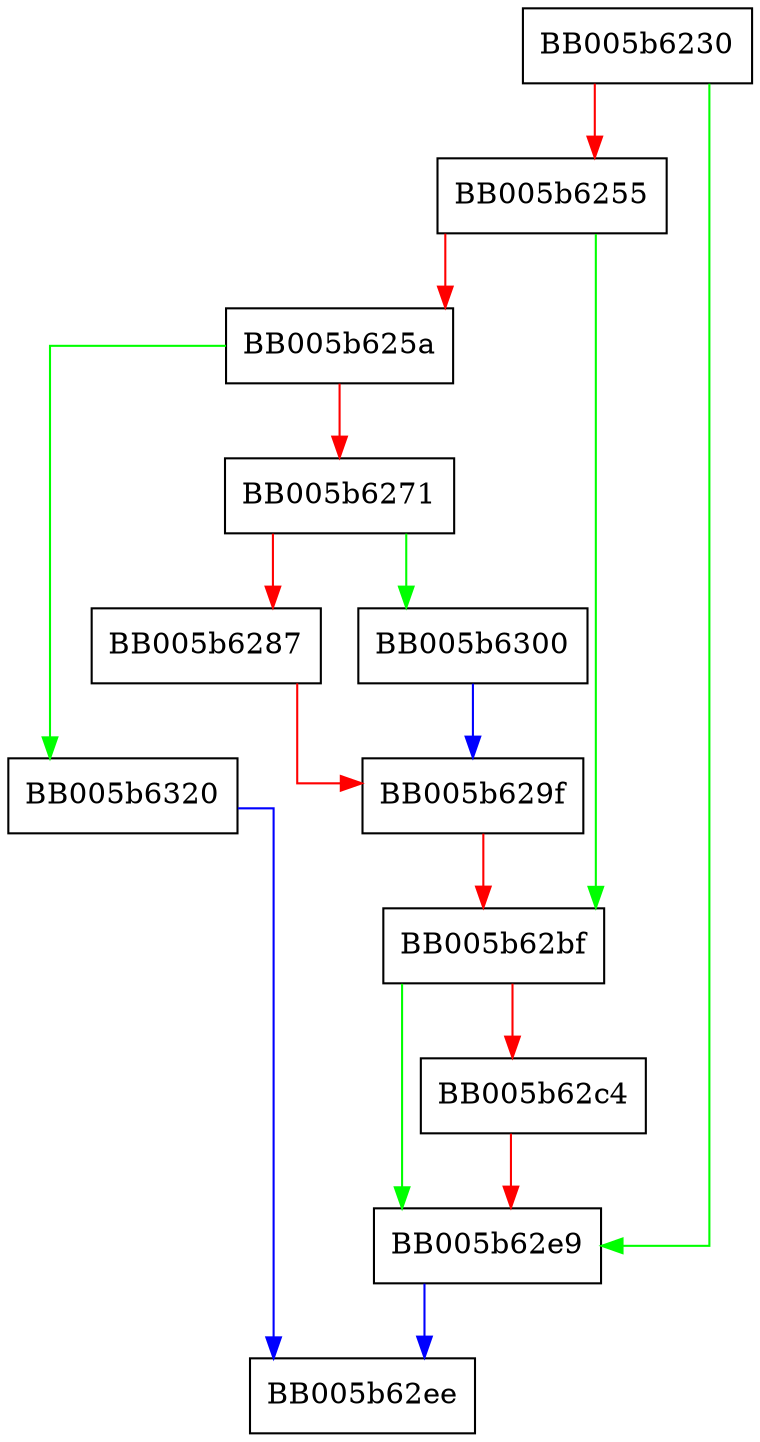 digraph aes_ccm_init_key {
  node [shape="box"];
  graph [splines=ortho];
  BB005b6230 -> BB005b62e9 [color="green"];
  BB005b6230 -> BB005b6255 [color="red"];
  BB005b6255 -> BB005b62bf [color="green"];
  BB005b6255 -> BB005b625a [color="red"];
  BB005b625a -> BB005b6320 [color="green"];
  BB005b625a -> BB005b6271 [color="red"];
  BB005b6271 -> BB005b6300 [color="green"];
  BB005b6271 -> BB005b6287 [color="red"];
  BB005b6287 -> BB005b629f [color="red"];
  BB005b629f -> BB005b62bf [color="red"];
  BB005b62bf -> BB005b62e9 [color="green"];
  BB005b62bf -> BB005b62c4 [color="red"];
  BB005b62c4 -> BB005b62e9 [color="red"];
  BB005b62e9 -> BB005b62ee [color="blue"];
  BB005b6300 -> BB005b629f [color="blue"];
  BB005b6320 -> BB005b62ee [color="blue"];
}